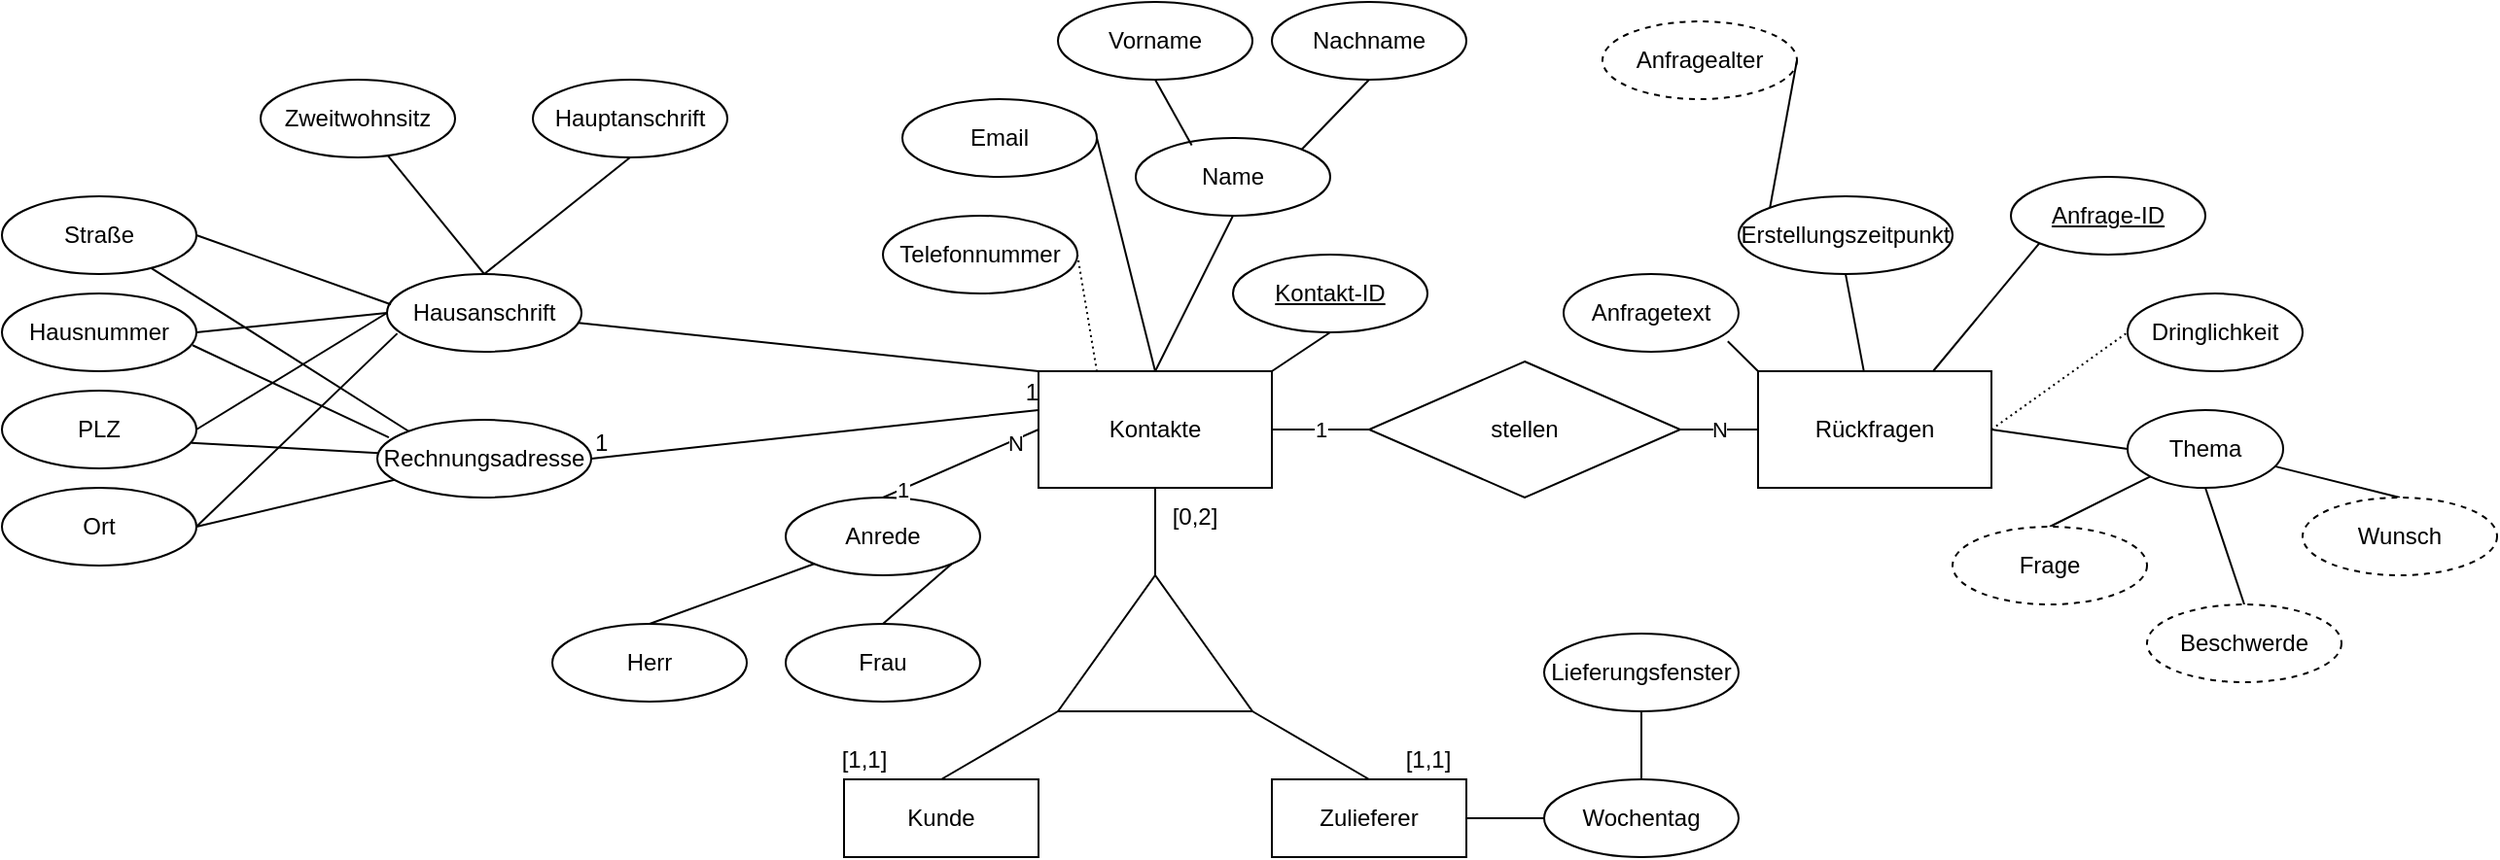 <mxfile version="13.9.9" type="google"><diagram id="xTaRWJprzwPidrDSKVsg" name="Page-1"><mxGraphModel dx="1739" dy="884" grid="1" gridSize="10" guides="1" tooltips="1" connect="1" arrows="1" fold="1" page="1" pageScale="1" pageWidth="827" pageHeight="1169" math="0" shadow="0"><root><mxCell id="0"/><mxCell id="1" parent="0"/><mxCell id="k0J228JNKuNteeFeenzi-1" value="Kontakte" style="rounded=0;whiteSpace=wrap;html=1;" parent="1" vertex="1"><mxGeometry x="120" y="230" width="120" height="60" as="geometry"/></mxCell><mxCell id="k0J228JNKuNteeFeenzi-2" value="Rückfragen" style="rounded=0;whiteSpace=wrap;html=1;" parent="1" vertex="1"><mxGeometry x="490" y="230" width="120" height="60" as="geometry"/></mxCell><mxCell id="k0J228JNKuNteeFeenzi-3" value="stellen" style="rhombus;whiteSpace=wrap;html=1;" parent="1" vertex="1"><mxGeometry x="290" y="225" width="160" height="70" as="geometry"/></mxCell><mxCell id="k0J228JNKuNteeFeenzi-10" value="1" style="endArrow=none;html=1;entryX=0;entryY=0.5;entryDx=0;entryDy=0;exitX=1;exitY=0.5;exitDx=0;exitDy=0;" parent="1" source="k0J228JNKuNteeFeenzi-1" target="k0J228JNKuNteeFeenzi-3" edge="1"><mxGeometry width="50" height="50" relative="1" as="geometry"><mxPoint x="240" y="285" as="sourcePoint"/><mxPoint x="290" y="235" as="targetPoint"/></mxGeometry></mxCell><mxCell id="k0J228JNKuNteeFeenzi-11" value="N" style="endArrow=none;html=1;entryX=0;entryY=0.5;entryDx=0;entryDy=0;exitX=1;exitY=0.5;exitDx=0;exitDy=0;" parent="1" source="k0J228JNKuNteeFeenzi-3" target="k0J228JNKuNteeFeenzi-2" edge="1"><mxGeometry width="50" height="50" relative="1" as="geometry"><mxPoint x="430" y="480" as="sourcePoint"/><mxPoint x="480" y="430" as="targetPoint"/></mxGeometry></mxCell><mxCell id="k0J228JNKuNteeFeenzi-12" value="Anfragetext" style="ellipse;whiteSpace=wrap;html=1;" parent="1" vertex="1"><mxGeometry x="390" y="180" width="90" height="40" as="geometry"/></mxCell><mxCell id="k0J228JNKuNteeFeenzi-13" value="Thema" style="ellipse;whiteSpace=wrap;html=1;" parent="1" vertex="1"><mxGeometry x="680" y="250" width="80" height="40" as="geometry"/></mxCell><mxCell id="k0J228JNKuNteeFeenzi-14" value="Dringlichkeit" style="ellipse;whiteSpace=wrap;html=1;" parent="1" vertex="1"><mxGeometry x="680" y="190" width="90" height="40" as="geometry"/></mxCell><mxCell id="k0J228JNKuNteeFeenzi-17" value="Erstellungszeitpunkt" style="ellipse;whiteSpace=wrap;html=1;" parent="1" vertex="1"><mxGeometry x="480" y="140" width="110" height="40" as="geometry"/></mxCell><mxCell id="k0J228JNKuNteeFeenzi-19" value="&lt;u&gt;Anfrage-ID&lt;/u&gt;" style="ellipse;whiteSpace=wrap;html=1;" parent="1" vertex="1"><mxGeometry x="620" y="130" width="100" height="40" as="geometry"/></mxCell><mxCell id="k0J228JNKuNteeFeenzi-20" value="" style="endArrow=none;html=1;rounded=0;dashed=1;dashPattern=1 2;entryX=0;entryY=0.5;entryDx=0;entryDy=0;exitX=1;exitY=0.5;exitDx=0;exitDy=0;" parent="1" source="k0J228JNKuNteeFeenzi-2" target="k0J228JNKuNteeFeenzi-14" edge="1"><mxGeometry relative="1" as="geometry"><mxPoint x="490" y="320" as="sourcePoint"/><mxPoint x="650" y="320" as="targetPoint"/></mxGeometry></mxCell><mxCell id="k0J228JNKuNteeFeenzi-21" value="" style="resizable=0;html=1;align=right;verticalAlign=bottom;" parent="k0J228JNKuNteeFeenzi-20" connectable="0" vertex="1"><mxGeometry x="1" relative="1" as="geometry"/></mxCell><mxCell id="k0J228JNKuNteeFeenzi-22" value="" style="endArrow=none;html=1;rounded=0;exitX=0;exitY=0;exitDx=0;exitDy=0;entryX=0.938;entryY=0.865;entryDx=0;entryDy=0;entryPerimeter=0;" parent="1" source="k0J228JNKuNteeFeenzi-2" target="k0J228JNKuNteeFeenzi-12" edge="1"><mxGeometry relative="1" as="geometry"><mxPoint x="380" y="440" as="sourcePoint"/><mxPoint x="540" y="440" as="targetPoint"/></mxGeometry></mxCell><mxCell id="k0J228JNKuNteeFeenzi-24" value="" style="endArrow=none;html=1;rounded=0;exitX=0.5;exitY=1;exitDx=0;exitDy=0;" parent="1" source="k0J228JNKuNteeFeenzi-17" target="k0J228JNKuNteeFeenzi-2" edge="1"><mxGeometry relative="1" as="geometry"><mxPoint x="490" y="430" as="sourcePoint"/><mxPoint x="650" y="430" as="targetPoint"/></mxGeometry></mxCell><mxCell id="k0J228JNKuNteeFeenzi-25" value="Anfragealter" style="ellipse;whiteSpace=wrap;html=1;align=center;dashed=1;" parent="1" vertex="1"><mxGeometry x="410" y="50" width="100" height="40" as="geometry"/></mxCell><mxCell id="k0J228JNKuNteeFeenzi-27" value="" style="endArrow=none;html=1;rounded=0;exitX=1;exitY=0.5;exitDx=0;exitDy=0;entryX=0;entryY=0;entryDx=0;entryDy=0;" parent="1" source="k0J228JNKuNteeFeenzi-25" target="k0J228JNKuNteeFeenzi-17" edge="1"><mxGeometry relative="1" as="geometry"><mxPoint x="510" y="50" as="sourcePoint"/><mxPoint x="670" y="50" as="targetPoint"/></mxGeometry></mxCell><mxCell id="k0J228JNKuNteeFeenzi-28" value="" style="endArrow=none;html=1;rounded=0;exitX=0;exitY=1;exitDx=0;exitDy=0;entryX=0.75;entryY=0;entryDx=0;entryDy=0;" parent="1" source="k0J228JNKuNteeFeenzi-19" target="k0J228JNKuNteeFeenzi-2" edge="1"><mxGeometry relative="1" as="geometry"><mxPoint x="650" y="60" as="sourcePoint"/><mxPoint x="810" y="60" as="targetPoint"/></mxGeometry></mxCell><mxCell id="k0J228JNKuNteeFeenzi-29" value="" style="endArrow=none;html=1;rounded=0;entryX=0;entryY=0.5;entryDx=0;entryDy=0;exitX=1;exitY=0.5;exitDx=0;exitDy=0;" parent="1" source="k0J228JNKuNteeFeenzi-2" target="k0J228JNKuNteeFeenzi-13" edge="1"><mxGeometry relative="1" as="geometry"><mxPoint x="540" y="380" as="sourcePoint"/><mxPoint x="700" y="380" as="targetPoint"/></mxGeometry></mxCell><mxCell id="k0J228JNKuNteeFeenzi-33" value="" style="endArrow=none;html=1;rounded=0;exitX=0.5;exitY=0;exitDx=0;exitDy=0;" parent="1" source="6mgu35u5hFCQi4OWe3Ws-1" target="k0J228JNKuNteeFeenzi-13" edge="1"><mxGeometry relative="1" as="geometry"><mxPoint x="753.62" y="482.59" as="sourcePoint"/><mxPoint x="740" y="400" as="targetPoint"/></mxGeometry></mxCell><mxCell id="k0J228JNKuNteeFeenzi-34" value="" style="endArrow=none;html=1;rounded=0;exitX=0.5;exitY=0;exitDx=0;exitDy=0;entryX=0.5;entryY=1;entryDx=0;entryDy=0;" parent="1" source="6mgu35u5hFCQi4OWe3Ws-3" target="k0J228JNKuNteeFeenzi-13" edge="1"><mxGeometry relative="1" as="geometry"><mxPoint x="710" y="335" as="sourcePoint"/><mxPoint x="740" y="410" as="targetPoint"/></mxGeometry></mxCell><mxCell id="k0J228JNKuNteeFeenzi-35" value="" style="endArrow=none;html=1;rounded=0;exitX=0.5;exitY=0;exitDx=0;exitDy=0;" parent="1" source="6mgu35u5hFCQi4OWe3Ws-2" target="k0J228JNKuNteeFeenzi-13" edge="1"><mxGeometry relative="1" as="geometry"><mxPoint x="785" y="305" as="sourcePoint"/><mxPoint x="830" y="420" as="targetPoint"/></mxGeometry></mxCell><mxCell id="k0J228JNKuNteeFeenzi-36" value="Name" style="ellipse;whiteSpace=wrap;html=1;align=center;" parent="1" vertex="1"><mxGeometry x="170" y="110" width="100" height="40" as="geometry"/></mxCell><mxCell id="k0J228JNKuNteeFeenzi-37" value="Vorname" style="ellipse;whiteSpace=wrap;html=1;align=center;" parent="1" vertex="1"><mxGeometry x="130" y="40" width="100" height="40" as="geometry"/></mxCell><mxCell id="k0J228JNKuNteeFeenzi-38" value="Nachname" style="ellipse;whiteSpace=wrap;html=1;align=center;" parent="1" vertex="1"><mxGeometry x="240" y="40" width="100" height="40" as="geometry"/></mxCell><mxCell id="k0J228JNKuNteeFeenzi-39" value="" style="endArrow=none;html=1;rounded=0;exitX=0.5;exitY=0;exitDx=0;exitDy=0;entryX=0.5;entryY=1;entryDx=0;entryDy=0;" parent="1" source="k0J228JNKuNteeFeenzi-1" target="k0J228JNKuNteeFeenzi-36" edge="1"><mxGeometry relative="1" as="geometry"><mxPoint x="380" y="440" as="sourcePoint"/><mxPoint x="540" y="440" as="targetPoint"/></mxGeometry></mxCell><mxCell id="k0J228JNKuNteeFeenzi-40" value="" style="endArrow=none;html=1;rounded=0;exitX=1;exitY=0;exitDx=0;exitDy=0;entryX=0.5;entryY=1;entryDx=0;entryDy=0;" parent="1" source="k0J228JNKuNteeFeenzi-36" target="k0J228JNKuNteeFeenzi-38" edge="1"><mxGeometry relative="1" as="geometry"><mxPoint x="240" y="160" as="sourcePoint"/><mxPoint x="400" y="160" as="targetPoint"/></mxGeometry></mxCell><mxCell id="k0J228JNKuNteeFeenzi-41" value="" style="endArrow=none;html=1;rounded=0;exitX=0.5;exitY=1;exitDx=0;exitDy=0;entryX=0.288;entryY=0.095;entryDx=0;entryDy=0;entryPerimeter=0;" parent="1" source="k0J228JNKuNteeFeenzi-37" target="k0J228JNKuNteeFeenzi-36" edge="1"><mxGeometry relative="1" as="geometry"><mxPoint x="70" y="190" as="sourcePoint"/><mxPoint x="230" y="190" as="targetPoint"/></mxGeometry></mxCell><mxCell id="k0J228JNKuNteeFeenzi-42" value="Email" style="ellipse;whiteSpace=wrap;html=1;align=center;" parent="1" vertex="1"><mxGeometry x="50" y="90" width="100" height="40" as="geometry"/></mxCell><mxCell id="k0J228JNKuNteeFeenzi-43" value="" style="endArrow=none;html=1;rounded=0;exitX=1;exitY=0.5;exitDx=0;exitDy=0;entryX=0.5;entryY=0;entryDx=0;entryDy=0;" parent="1" source="k0J228JNKuNteeFeenzi-42" target="k0J228JNKuNteeFeenzi-1" edge="1"><mxGeometry relative="1" as="geometry"><mxPoint x="70" y="320" as="sourcePoint"/><mxPoint x="230" y="320" as="targetPoint"/></mxGeometry></mxCell><mxCell id="k0J228JNKuNteeFeenzi-44" value="Anrede" style="ellipse;whiteSpace=wrap;html=1;align=center;" parent="1" vertex="1"><mxGeometry x="-10" y="295" width="100" height="40" as="geometry"/></mxCell><mxCell id="k0J228JNKuNteeFeenzi-45" value="Herr" style="ellipse;whiteSpace=wrap;html=1;align=center;" parent="1" vertex="1"><mxGeometry x="-130" y="360" width="100" height="40" as="geometry"/></mxCell><mxCell id="k0J228JNKuNteeFeenzi-46" value="" style="endArrow=none;html=1;rounded=0;exitX=0.5;exitY=0;exitDx=0;exitDy=0;entryX=0;entryY=1;entryDx=0;entryDy=0;" parent="1" source="k0J228JNKuNteeFeenzi-45" target="k0J228JNKuNteeFeenzi-44" edge="1"><mxGeometry relative="1" as="geometry"><mxPoint x="160" y="410" as="sourcePoint"/><mxPoint x="320" y="410" as="targetPoint"/></mxGeometry></mxCell><mxCell id="k0J228JNKuNteeFeenzi-47" value="Frau" style="ellipse;whiteSpace=wrap;html=1;align=center;" parent="1" vertex="1"><mxGeometry x="-10" y="360" width="100" height="40" as="geometry"/></mxCell><mxCell id="k0J228JNKuNteeFeenzi-48" value="" style="endArrow=none;html=1;rounded=0;exitX=1;exitY=1;exitDx=0;exitDy=0;entryX=0.5;entryY=0;entryDx=0;entryDy=0;" parent="1" source="k0J228JNKuNteeFeenzi-44" target="k0J228JNKuNteeFeenzi-47" edge="1"><mxGeometry relative="1" as="geometry"><mxPoint x="140" y="340" as="sourcePoint"/><mxPoint x="300" y="340" as="targetPoint"/></mxGeometry></mxCell><mxCell id="k0J228JNKuNteeFeenzi-49" value="" style="endArrow=none;html=1;rounded=0;exitX=0.5;exitY=0;exitDx=0;exitDy=0;entryX=0;entryY=0.5;entryDx=0;entryDy=0;" parent="1" source="k0J228JNKuNteeFeenzi-44" target="k0J228JNKuNteeFeenzi-1" edge="1"><mxGeometry relative="1" as="geometry"><mxPoint x="-30" y="260" as="sourcePoint"/><mxPoint x="130" y="260" as="targetPoint"/></mxGeometry></mxCell><mxCell id="k0J228JNKuNteeFeenzi-56" value="N" style="edgeLabel;html=1;align=center;verticalAlign=middle;resizable=0;points=[];" parent="k0J228JNKuNteeFeenzi-49" vertex="1" connectable="0"><mxGeometry x="0.7" y="-1" relative="1" as="geometry"><mxPoint as="offset"/></mxGeometry></mxCell><mxCell id="k0J228JNKuNteeFeenzi-58" value="1" style="edgeLabel;html=1;align=center;verticalAlign=middle;resizable=0;points=[];" parent="k0J228JNKuNteeFeenzi-49" vertex="1" connectable="0"><mxGeometry x="-0.752" relative="1" as="geometry"><mxPoint as="offset"/></mxGeometry></mxCell><mxCell id="k0J228JNKuNteeFeenzi-50" value="Telefonnummer" style="ellipse;whiteSpace=wrap;html=1;align=center;" parent="1" vertex="1"><mxGeometry x="40" y="150" width="100" height="40" as="geometry"/></mxCell><mxCell id="k0J228JNKuNteeFeenzi-51" value="" style="endArrow=none;html=1;rounded=0;dashed=1;dashPattern=1 2;exitX=1;exitY=0.5;exitDx=0;exitDy=0;entryX=0.25;entryY=0;entryDx=0;entryDy=0;" parent="1" source="k0J228JNKuNteeFeenzi-50" target="k0J228JNKuNteeFeenzi-1" edge="1"><mxGeometry relative="1" as="geometry"><mxPoint x="40" y="260" as="sourcePoint"/><mxPoint x="120" y="260" as="targetPoint"/></mxGeometry></mxCell><mxCell id="k0J228JNKuNteeFeenzi-52" value="" style="resizable=0;html=1;align=right;verticalAlign=bottom;" parent="k0J228JNKuNteeFeenzi-51" connectable="0" vertex="1"><mxGeometry x="1" relative="1" as="geometry"/></mxCell><mxCell id="k0J228JNKuNteeFeenzi-53" value="Kontakt-ID" style="ellipse;whiteSpace=wrap;html=1;align=center;fontStyle=4;" parent="1" vertex="1"><mxGeometry x="220" y="170" width="100" height="40" as="geometry"/></mxCell><mxCell id="k0J228JNKuNteeFeenzi-54" value="" style="endArrow=none;html=1;rounded=0;exitX=1;exitY=0;exitDx=0;exitDy=0;entryX=0.5;entryY=1;entryDx=0;entryDy=0;" parent="1" source="k0J228JNKuNteeFeenzi-1" target="k0J228JNKuNteeFeenzi-53" edge="1"><mxGeometry relative="1" as="geometry"><mxPoint x="260" y="210" as="sourcePoint"/><mxPoint x="420" y="210" as="targetPoint"/></mxGeometry></mxCell><mxCell id="k0J228JNKuNteeFeenzi-59" value="" style="verticalLabelPosition=bottom;verticalAlign=top;html=1;shape=mxgraph.basic.acute_triangle;dx=0.5;" parent="1" vertex="1"><mxGeometry x="130" y="335" width="100" height="70" as="geometry"/></mxCell><mxCell id="k0J228JNKuNteeFeenzi-60" value="Zulieferer" style="whiteSpace=wrap;html=1;align=center;" parent="1" vertex="1"><mxGeometry x="240" y="440" width="100" height="40" as="geometry"/></mxCell><mxCell id="k0J228JNKuNteeFeenzi-61" value="Kunde" style="whiteSpace=wrap;html=1;align=center;" parent="1" vertex="1"><mxGeometry x="20" y="440" width="100" height="40" as="geometry"/></mxCell><mxCell id="k0J228JNKuNteeFeenzi-62" value="" style="endArrow=none;html=1;rounded=0;exitX=0.5;exitY=1;exitDx=0;exitDy=0;" parent="1" source="k0J228JNKuNteeFeenzi-1" target="k0J228JNKuNteeFeenzi-59" edge="1"><mxGeometry relative="1" as="geometry"><mxPoint x="220" y="330" as="sourcePoint"/><mxPoint x="380" y="330" as="targetPoint"/></mxGeometry></mxCell><mxCell id="k0J228JNKuNteeFeenzi-63" value="" style="endArrow=none;html=1;rounded=0;exitX=0;exitY=1;exitDx=0;exitDy=0;exitPerimeter=0;entryX=0.5;entryY=0;entryDx=0;entryDy=0;" parent="1" source="k0J228JNKuNteeFeenzi-59" target="k0J228JNKuNteeFeenzi-61" edge="1"><mxGeometry relative="1" as="geometry"><mxPoint x="80" y="510" as="sourcePoint"/><mxPoint x="240" y="510" as="targetPoint"/></mxGeometry></mxCell><mxCell id="k0J228JNKuNteeFeenzi-64" value="" style="endArrow=none;html=1;rounded=0;exitX=1;exitY=1;exitDx=0;exitDy=0;exitPerimeter=0;entryX=0.5;entryY=0;entryDx=0;entryDy=0;" parent="1" source="k0J228JNKuNteeFeenzi-59" target="k0J228JNKuNteeFeenzi-60" edge="1"><mxGeometry relative="1" as="geometry"><mxPoint x="250" y="400" as="sourcePoint"/><mxPoint x="410" y="400" as="targetPoint"/></mxGeometry></mxCell><mxCell id="k0J228JNKuNteeFeenzi-65" value="[0,2]" style="text;html=1;align=center;verticalAlign=middle;resizable=0;points=[];autosize=1;" parent="1" vertex="1"><mxGeometry x="180" y="295" width="40" height="20" as="geometry"/></mxCell><mxCell id="k0J228JNKuNteeFeenzi-66" value="[1,1]" style="text;html=1;align=center;verticalAlign=middle;resizable=0;points=[];autosize=1;" parent="1" vertex="1"><mxGeometry x="300" y="420" width="40" height="20" as="geometry"/></mxCell><mxCell id="k0J228JNKuNteeFeenzi-67" value="[1,1]" style="text;html=1;align=center;verticalAlign=middle;resizable=0;points=[];autosize=1;" parent="1" vertex="1"><mxGeometry x="10" y="420" width="40" height="20" as="geometry"/></mxCell><mxCell id="k0J228JNKuNteeFeenzi-68" value="Wochentag" style="ellipse;whiteSpace=wrap;html=1;align=center;" parent="1" vertex="1"><mxGeometry x="380" y="440" width="100" height="40" as="geometry"/></mxCell><mxCell id="k0J228JNKuNteeFeenzi-71" value="" style="endArrow=none;html=1;rounded=0;exitX=1;exitY=0.5;exitDx=0;exitDy=0;" parent="1" source="k0J228JNKuNteeFeenzi-60" target="k0J228JNKuNteeFeenzi-68" edge="1"><mxGeometry relative="1" as="geometry"><mxPoint x="350" y="430" as="sourcePoint"/><mxPoint x="510" y="430" as="targetPoint"/></mxGeometry></mxCell><mxCell id="k0J228JNKuNteeFeenzi-72" value="" style="endArrow=none;html=1;rounded=0;exitX=0.5;exitY=0;exitDx=0;exitDy=0;entryX=0.5;entryY=1;entryDx=0;entryDy=0;" parent="1" source="k0J228JNKuNteeFeenzi-68" edge="1"><mxGeometry relative="1" as="geometry"><mxPoint x="470" y="420" as="sourcePoint"/><mxPoint x="430" y="405" as="targetPoint"/></mxGeometry></mxCell><mxCell id="k0J228JNKuNteeFeenzi-73" value="Hausanschrift" style="ellipse;whiteSpace=wrap;html=1;align=center;" parent="1" vertex="1"><mxGeometry x="-215" y="180" width="100" height="40" as="geometry"/></mxCell><mxCell id="k0J228JNKuNteeFeenzi-74" value="Rechnungsadresse" style="ellipse;whiteSpace=wrap;html=1;align=center;" parent="1" vertex="1"><mxGeometry x="-220" y="255" width="110" height="40" as="geometry"/></mxCell><mxCell id="k0J228JNKuNteeFeenzi-75" value="" style="endArrow=none;html=1;rounded=0;entryX=0;entryY=0;entryDx=0;entryDy=0;" parent="1" source="k0J228JNKuNteeFeenzi-73" target="k0J228JNKuNteeFeenzi-1" edge="1"><mxGeometry relative="1" as="geometry"><mxPoint x="-20" y="230" as="sourcePoint"/><mxPoint x="140" y="230" as="targetPoint"/></mxGeometry></mxCell><mxCell id="k0J228JNKuNteeFeenzi-76" value="" style="endArrow=none;html=1;rounded=0;exitX=1;exitY=0.5;exitDx=0;exitDy=0;entryX=0;entryY=0.333;entryDx=0;entryDy=0;entryPerimeter=0;" parent="1" source="k0J228JNKuNteeFeenzi-74" target="k0J228JNKuNteeFeenzi-1" edge="1"><mxGeometry relative="1" as="geometry"><mxPoint y="260" as="sourcePoint"/><mxPoint x="160" y="260" as="targetPoint"/></mxGeometry></mxCell><mxCell id="k0J228JNKuNteeFeenzi-77" value="1" style="resizable=0;html=1;align=left;verticalAlign=bottom;" parent="k0J228JNKuNteeFeenzi-76" connectable="0" vertex="1"><mxGeometry x="-1" relative="1" as="geometry"/></mxCell><mxCell id="k0J228JNKuNteeFeenzi-78" value="1" style="resizable=0;html=1;align=right;verticalAlign=bottom;" parent="k0J228JNKuNteeFeenzi-76" connectable="0" vertex="1"><mxGeometry x="1" relative="1" as="geometry"/></mxCell><mxCell id="k0J228JNKuNteeFeenzi-79" value="Hauptanschrift" style="ellipse;whiteSpace=wrap;html=1;align=center;" parent="1" vertex="1"><mxGeometry x="-140" y="80" width="100" height="40" as="geometry"/></mxCell><mxCell id="k0J228JNKuNteeFeenzi-80" value="Zweitwohnsitz" style="ellipse;whiteSpace=wrap;html=1;align=center;" parent="1" vertex="1"><mxGeometry x="-280" y="80" width="100" height="40" as="geometry"/></mxCell><mxCell id="k0J228JNKuNteeFeenzi-81" value="" style="endArrow=none;html=1;rounded=0;entryX=0.5;entryY=0;entryDx=0;entryDy=0;exitX=0.5;exitY=1;exitDx=0;exitDy=0;" parent="1" source="k0J228JNKuNteeFeenzi-79" target="k0J228JNKuNteeFeenzi-73" edge="1"><mxGeometry relative="1" as="geometry"><mxPoint x="-210" y="150" as="sourcePoint"/><mxPoint x="-50" y="150" as="targetPoint"/></mxGeometry></mxCell><mxCell id="k0J228JNKuNteeFeenzi-82" value="" style="endArrow=none;html=1;rounded=0;entryX=0.5;entryY=0;entryDx=0;entryDy=0;" parent="1" source="k0J228JNKuNteeFeenzi-80" target="k0J228JNKuNteeFeenzi-73" edge="1"><mxGeometry relative="1" as="geometry"><mxPoint x="-180" y="110" as="sourcePoint"/><mxPoint x="-20" y="110" as="targetPoint"/></mxGeometry></mxCell><mxCell id="k0J228JNKuNteeFeenzi-83" value="Lieferungsfenster" style="ellipse;whiteSpace=wrap;html=1;align=center;" parent="1" vertex="1"><mxGeometry x="380" y="365" width="100" height="40" as="geometry"/></mxCell><mxCell id="k0J228JNKuNteeFeenzi-84" value="Straße" style="ellipse;whiteSpace=wrap;html=1;align=center;" parent="1" vertex="1"><mxGeometry x="-413" y="140" width="100" height="40" as="geometry"/></mxCell><mxCell id="k0J228JNKuNteeFeenzi-85" value="Hausnummer" style="ellipse;whiteSpace=wrap;html=1;align=center;" parent="1" vertex="1"><mxGeometry x="-413" y="190" width="100" height="40" as="geometry"/></mxCell><mxCell id="k0J228JNKuNteeFeenzi-86" value="PLZ" style="ellipse;whiteSpace=wrap;html=1;align=center;" parent="1" vertex="1"><mxGeometry x="-413" y="240" width="100" height="40" as="geometry"/></mxCell><mxCell id="k0J228JNKuNteeFeenzi-87" value="Ort" style="ellipse;whiteSpace=wrap;html=1;align=center;" parent="1" vertex="1"><mxGeometry x="-413" y="290" width="100" height="40" as="geometry"/></mxCell><mxCell id="k0J228JNKuNteeFeenzi-88" value="" style="endArrow=none;html=1;rounded=0;exitX=1;exitY=0.5;exitDx=0;exitDy=0;entryX=0.02;entryY=0.391;entryDx=0;entryDy=0;entryPerimeter=0;" parent="1" source="k0J228JNKuNteeFeenzi-84" target="k0J228JNKuNteeFeenzi-73" edge="1"><mxGeometry relative="1" as="geometry"><mxPoint x="-290" y="260" as="sourcePoint"/><mxPoint x="-260" y="240" as="targetPoint"/></mxGeometry></mxCell><mxCell id="k0J228JNKuNteeFeenzi-89" value="" style="endArrow=none;html=1;rounded=0;entryX=0;entryY=0;entryDx=0;entryDy=0;" parent="1" source="k0J228JNKuNteeFeenzi-84" target="k0J228JNKuNteeFeenzi-74" edge="1"><mxGeometry relative="1" as="geometry"><mxPoint x="-300" y="220" as="sourcePoint"/><mxPoint x="-140" y="220" as="targetPoint"/></mxGeometry></mxCell><mxCell id="k0J228JNKuNteeFeenzi-90" value="" style="endArrow=none;html=1;rounded=0;exitX=1;exitY=0.5;exitDx=0;exitDy=0;entryX=0;entryY=0.5;entryDx=0;entryDy=0;" parent="1" source="k0J228JNKuNteeFeenzi-85" target="k0J228JNKuNteeFeenzi-73" edge="1"><mxGeometry relative="1" as="geometry"><mxPoint x="-300" y="250" as="sourcePoint"/><mxPoint x="-140" y="250" as="targetPoint"/></mxGeometry></mxCell><mxCell id="k0J228JNKuNteeFeenzi-91" value="" style="endArrow=none;html=1;rounded=0;exitX=0.98;exitY=0.666;exitDx=0;exitDy=0;exitPerimeter=0;entryX=0.054;entryY=0.227;entryDx=0;entryDy=0;entryPerimeter=0;" parent="1" source="k0J228JNKuNteeFeenzi-85" target="k0J228JNKuNteeFeenzi-74" edge="1"><mxGeometry relative="1" as="geometry"><mxPoint x="-290" y="280" as="sourcePoint"/><mxPoint x="-130" y="280" as="targetPoint"/></mxGeometry></mxCell><mxCell id="k0J228JNKuNteeFeenzi-92" value="" style="endArrow=none;html=1;rounded=0;exitX=1;exitY=0.5;exitDx=0;exitDy=0;entryX=0;entryY=0.5;entryDx=0;entryDy=0;" parent="1" source="k0J228JNKuNteeFeenzi-86" target="k0J228JNKuNteeFeenzi-73" edge="1"><mxGeometry relative="1" as="geometry"><mxPoint x="-250" y="320" as="sourcePoint"/><mxPoint x="-90" y="320" as="targetPoint"/></mxGeometry></mxCell><mxCell id="k0J228JNKuNteeFeenzi-93" value="" style="endArrow=none;html=1;rounded=0;exitX=0.974;exitY=0.671;exitDx=0;exitDy=0;exitPerimeter=0;" parent="1" source="k0J228JNKuNteeFeenzi-86" target="k0J228JNKuNteeFeenzi-74" edge="1"><mxGeometry relative="1" as="geometry"><mxPoint x="-230" y="330" as="sourcePoint"/><mxPoint x="-70" y="330" as="targetPoint"/></mxGeometry></mxCell><mxCell id="k0J228JNKuNteeFeenzi-94" value="" style="endArrow=none;html=1;rounded=0;exitX=1;exitY=0.5;exitDx=0;exitDy=0;entryX=0.053;entryY=0.764;entryDx=0;entryDy=0;entryPerimeter=0;" parent="1" source="k0J228JNKuNteeFeenzi-87" target="k0J228JNKuNteeFeenzi-73" edge="1"><mxGeometry relative="1" as="geometry"><mxPoint x="-180" y="350" as="sourcePoint"/><mxPoint x="-20" y="350" as="targetPoint"/></mxGeometry></mxCell><mxCell id="k0J228JNKuNteeFeenzi-95" value="" style="endArrow=none;html=1;rounded=0;exitX=1;exitY=0.5;exitDx=0;exitDy=0;" parent="1" source="k0J228JNKuNteeFeenzi-87" target="k0J228JNKuNteeFeenzi-74" edge="1"><mxGeometry relative="1" as="geometry"><mxPoint x="-230" y="330" as="sourcePoint"/><mxPoint x="-70" y="330" as="targetPoint"/></mxGeometry></mxCell><mxCell id="6mgu35u5hFCQi4OWe3Ws-1" value="Frage" style="ellipse;whiteSpace=wrap;html=1;align=center;dashed=1;" vertex="1" parent="1"><mxGeometry x="590" y="310" width="100" height="40" as="geometry"/></mxCell><mxCell id="6mgu35u5hFCQi4OWe3Ws-2" value="Wunsch" style="ellipse;whiteSpace=wrap;html=1;align=center;dashed=1;" vertex="1" parent="1"><mxGeometry x="770" y="295" width="100" height="40" as="geometry"/></mxCell><mxCell id="6mgu35u5hFCQi4OWe3Ws-3" value="Beschwerde" style="ellipse;whiteSpace=wrap;html=1;align=center;dashed=1;rotation=0;" vertex="1" parent="1"><mxGeometry x="690" y="350" width="100" height="40" as="geometry"/></mxCell></root></mxGraphModel></diagram></mxfile>